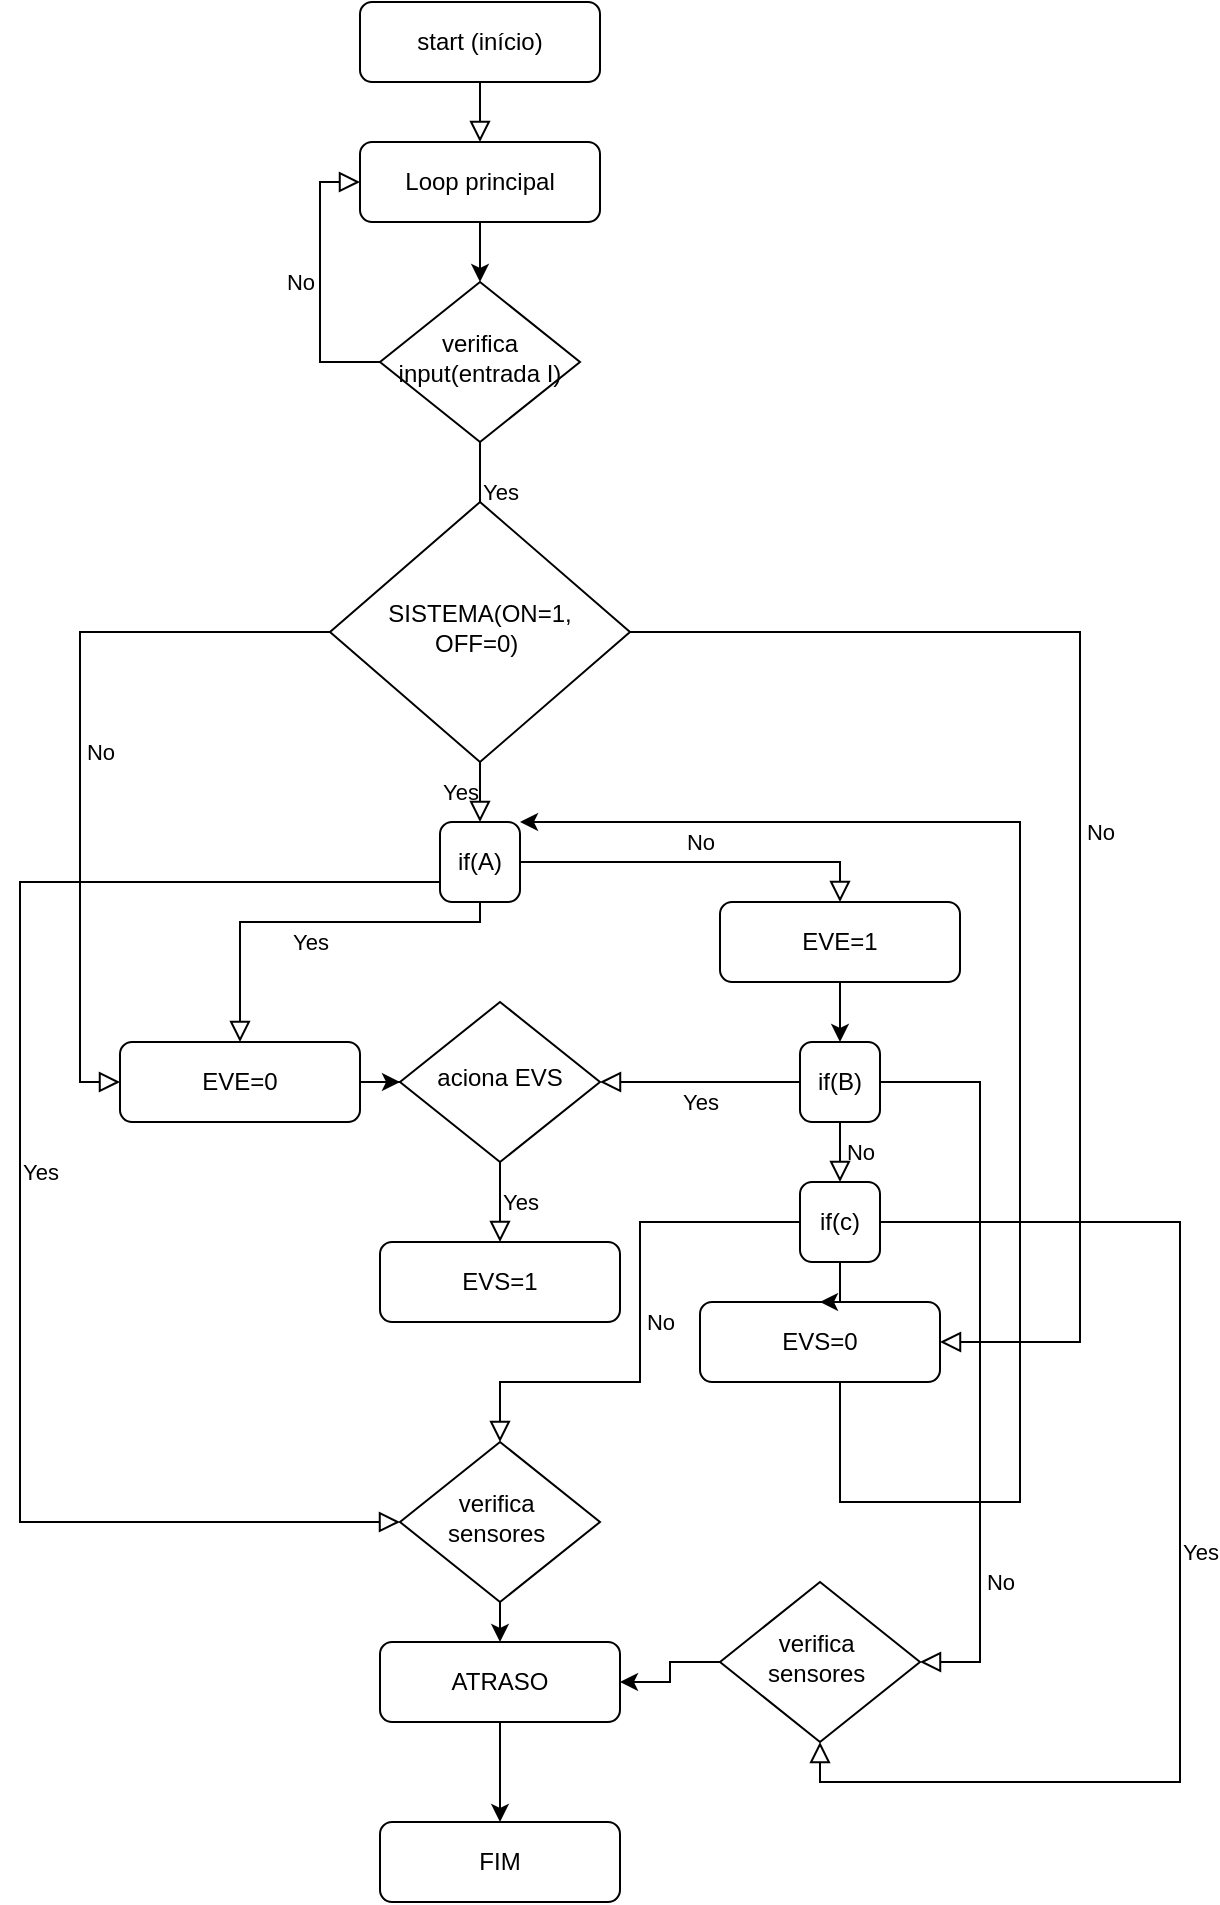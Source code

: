 <mxfile version="21.3.5" type="github">
  <diagram id="C5RBs43oDa-KdzZeNtuy" name="Page-1">
    <mxGraphModel dx="1143" dy="669" grid="1" gridSize="10" guides="1" tooltips="1" connect="1" arrows="1" fold="1" page="1" pageScale="1" pageWidth="827" pageHeight="1169" math="0" shadow="0">
      <root>
        <mxCell id="WIyWlLk6GJQsqaUBKTNV-0" />
        <mxCell id="WIyWlLk6GJQsqaUBKTNV-1" parent="WIyWlLk6GJQsqaUBKTNV-0" />
        <mxCell id="WIyWlLk6GJQsqaUBKTNV-2" value="" style="rounded=0;html=1;jettySize=auto;orthogonalLoop=1;fontSize=11;endArrow=block;endFill=0;endSize=8;strokeWidth=1;shadow=0;labelBackgroundColor=none;edgeStyle=orthogonalEdgeStyle;entryX=0.5;entryY=0;entryDx=0;entryDy=0;" parent="WIyWlLk6GJQsqaUBKTNV-1" source="WIyWlLk6GJQsqaUBKTNV-3" target="DH0XkxnoYu9qTkPFDF3z-0" edge="1">
          <mxGeometry relative="1" as="geometry" />
        </mxCell>
        <mxCell id="WIyWlLk6GJQsqaUBKTNV-3" value="start (início)" style="rounded=1;whiteSpace=wrap;html=1;fontSize=12;glass=0;strokeWidth=1;shadow=0;" parent="WIyWlLk6GJQsqaUBKTNV-1" vertex="1">
          <mxGeometry x="320" y="90" width="120" height="40" as="geometry" />
        </mxCell>
        <mxCell id="WIyWlLk6GJQsqaUBKTNV-5" value="No" style="edgeStyle=orthogonalEdgeStyle;rounded=0;html=1;jettySize=auto;orthogonalLoop=1;fontSize=11;endArrow=block;endFill=0;endSize=8;strokeWidth=1;shadow=0;labelBackgroundColor=none;entryX=0;entryY=0.5;entryDx=0;entryDy=0;" parent="WIyWlLk6GJQsqaUBKTNV-1" source="WIyWlLk6GJQsqaUBKTNV-6" target="DH0XkxnoYu9qTkPFDF3z-0" edge="1">
          <mxGeometry y="10" relative="1" as="geometry">
            <mxPoint as="offset" />
            <Array as="points">
              <mxPoint x="300" y="270" />
              <mxPoint x="300" y="180" />
            </Array>
          </mxGeometry>
        </mxCell>
        <mxCell id="WIyWlLk6GJQsqaUBKTNV-6" value="verifica input(entrada I)" style="rhombus;whiteSpace=wrap;html=1;shadow=0;fontFamily=Helvetica;fontSize=12;align=center;strokeWidth=1;spacing=6;spacingTop=-4;" parent="WIyWlLk6GJQsqaUBKTNV-1" vertex="1">
          <mxGeometry x="330" y="230" width="100" height="80" as="geometry" />
        </mxCell>
        <mxCell id="WIyWlLk6GJQsqaUBKTNV-9" value="Yes" style="edgeStyle=orthogonalEdgeStyle;rounded=0;html=1;jettySize=auto;orthogonalLoop=1;fontSize=11;endArrow=block;endFill=0;endSize=8;strokeWidth=1;shadow=0;labelBackgroundColor=none;entryX=0.5;entryY=0;entryDx=0;entryDy=0;exitX=0.5;exitY=1;exitDx=0;exitDy=0;" parent="WIyWlLk6GJQsqaUBKTNV-1" source="WIyWlLk6GJQsqaUBKTNV-10" target="DH0XkxnoYu9qTkPFDF3z-4" edge="1">
          <mxGeometry y="10" relative="1" as="geometry">
            <mxPoint as="offset" />
            <mxPoint x="540" y="450" as="targetPoint" />
            <Array as="points">
              <mxPoint x="390" y="680" />
              <mxPoint x="390" y="680" />
            </Array>
          </mxGeometry>
        </mxCell>
        <mxCell id="WIyWlLk6GJQsqaUBKTNV-10" value="aciona EVS" style="rhombus;whiteSpace=wrap;html=1;shadow=0;fontFamily=Helvetica;fontSize=12;align=center;strokeWidth=1;spacing=6;spacingTop=-4;" parent="WIyWlLk6GJQsqaUBKTNV-1" vertex="1">
          <mxGeometry x="340" y="590" width="100" height="80" as="geometry" />
        </mxCell>
        <mxCell id="DH0XkxnoYu9qTkPFDF3z-1" style="edgeStyle=orthogonalEdgeStyle;rounded=0;orthogonalLoop=1;jettySize=auto;html=1;exitX=0.5;exitY=1;exitDx=0;exitDy=0;entryX=0.5;entryY=0;entryDx=0;entryDy=0;" edge="1" parent="WIyWlLk6GJQsqaUBKTNV-1" source="DH0XkxnoYu9qTkPFDF3z-0" target="WIyWlLk6GJQsqaUBKTNV-6">
          <mxGeometry relative="1" as="geometry" />
        </mxCell>
        <mxCell id="DH0XkxnoYu9qTkPFDF3z-0" value="Loop principal" style="rounded=1;whiteSpace=wrap;html=1;fontSize=12;glass=0;strokeWidth=1;shadow=0;" vertex="1" parent="WIyWlLk6GJQsqaUBKTNV-1">
          <mxGeometry x="320" y="160" width="120" height="40" as="geometry" />
        </mxCell>
        <mxCell id="DH0XkxnoYu9qTkPFDF3z-2" value="Yes" style="edgeStyle=orthogonalEdgeStyle;rounded=0;html=1;jettySize=auto;orthogonalLoop=1;fontSize=11;endArrow=block;endFill=0;endSize=8;strokeWidth=1;shadow=0;labelBackgroundColor=none;exitX=0.5;exitY=1;exitDx=0;exitDy=0;entryX=0.5;entryY=0;entryDx=0;entryDy=0;" edge="1" parent="WIyWlLk6GJQsqaUBKTNV-1" target="DH0XkxnoYu9qTkPFDF3z-18" source="WIyWlLk6GJQsqaUBKTNV-6">
          <mxGeometry y="10" relative="1" as="geometry">
            <mxPoint as="offset" />
            <mxPoint x="130" y="260" as="sourcePoint" />
            <mxPoint x="510" y="270" as="targetPoint" />
            <Array as="points">
              <mxPoint x="380" y="350" />
              <mxPoint x="380" y="350" />
            </Array>
          </mxGeometry>
        </mxCell>
        <mxCell id="DH0XkxnoYu9qTkPFDF3z-4" value="EVS=1" style="rounded=1;whiteSpace=wrap;html=1;fontSize=12;glass=0;strokeWidth=1;shadow=0;" vertex="1" parent="WIyWlLk6GJQsqaUBKTNV-1">
          <mxGeometry x="330" y="710" width="120" height="40" as="geometry" />
        </mxCell>
        <mxCell id="DH0XkxnoYu9qTkPFDF3z-43" style="edgeStyle=orthogonalEdgeStyle;rounded=0;orthogonalLoop=1;jettySize=auto;html=1;exitX=0.5;exitY=1;exitDx=0;exitDy=0;entryX=0.5;entryY=0;entryDx=0;entryDy=0;" edge="1" parent="WIyWlLk6GJQsqaUBKTNV-1" source="DH0XkxnoYu9qTkPFDF3z-67" target="DH0XkxnoYu9qTkPFDF3z-8">
          <mxGeometry relative="1" as="geometry">
            <mxPoint x="360" y="860" as="sourcePoint" />
          </mxGeometry>
        </mxCell>
        <mxCell id="DH0XkxnoYu9qTkPFDF3z-44" style="edgeStyle=orthogonalEdgeStyle;rounded=0;orthogonalLoop=1;jettySize=auto;html=1;exitX=0.5;exitY=1;exitDx=0;exitDy=0;entryX=0.5;entryY=0;entryDx=0;entryDy=0;" edge="1" parent="WIyWlLk6GJQsqaUBKTNV-1" source="DH0XkxnoYu9qTkPFDF3z-8" target="DH0XkxnoYu9qTkPFDF3z-9">
          <mxGeometry relative="1" as="geometry" />
        </mxCell>
        <mxCell id="DH0XkxnoYu9qTkPFDF3z-8" value="ATRASO&lt;br&gt;" style="rounded=1;whiteSpace=wrap;html=1;fontSize=12;glass=0;strokeWidth=1;shadow=0;" vertex="1" parent="WIyWlLk6GJQsqaUBKTNV-1">
          <mxGeometry x="330" y="910" width="120" height="40" as="geometry" />
        </mxCell>
        <mxCell id="DH0XkxnoYu9qTkPFDF3z-9" value="FIM" style="rounded=1;whiteSpace=wrap;html=1;fontSize=12;glass=0;strokeWidth=1;shadow=0;" vertex="1" parent="WIyWlLk6GJQsqaUBKTNV-1">
          <mxGeometry x="330" y="1000" width="120" height="40" as="geometry" />
        </mxCell>
        <mxCell id="DH0XkxnoYu9qTkPFDF3z-18" value="SISTEMA(ON=1, OFF=0)&amp;nbsp;" style="rhombus;whiteSpace=wrap;html=1;shadow=0;fontFamily=Helvetica;fontSize=12;align=center;strokeWidth=1;spacing=6;spacingTop=-4;" vertex="1" parent="WIyWlLk6GJQsqaUBKTNV-1">
          <mxGeometry x="305" y="340" width="150" height="130" as="geometry" />
        </mxCell>
        <mxCell id="DH0XkxnoYu9qTkPFDF3z-19" value="if(A)" style="rounded=1;whiteSpace=wrap;html=1;fontSize=12;glass=0;strokeWidth=1;shadow=0;" vertex="1" parent="WIyWlLk6GJQsqaUBKTNV-1">
          <mxGeometry x="360" y="500" width="40" height="40" as="geometry" />
        </mxCell>
        <mxCell id="DH0XkxnoYu9qTkPFDF3z-20" value="if(B)" style="rounded=1;whiteSpace=wrap;html=1;fontSize=12;glass=0;strokeWidth=1;shadow=0;" vertex="1" parent="WIyWlLk6GJQsqaUBKTNV-1">
          <mxGeometry x="540" y="610" width="40" height="40" as="geometry" />
        </mxCell>
        <mxCell id="DH0XkxnoYu9qTkPFDF3z-26" value="Yes" style="edgeStyle=orthogonalEdgeStyle;rounded=0;html=1;jettySize=auto;orthogonalLoop=1;fontSize=11;endArrow=block;endFill=0;endSize=8;strokeWidth=1;shadow=0;labelBackgroundColor=none;exitX=0.5;exitY=1;exitDx=0;exitDy=0;entryX=0.5;entryY=0;entryDx=0;entryDy=0;" edge="1" parent="WIyWlLk6GJQsqaUBKTNV-1" source="DH0XkxnoYu9qTkPFDF3z-19" target="DH0XkxnoYu9qTkPFDF3z-49">
          <mxGeometry y="10" relative="1" as="geometry">
            <mxPoint as="offset" />
            <mxPoint x="270" y="480" as="sourcePoint" />
            <mxPoint x="210" y="620" as="targetPoint" />
            <Array as="points">
              <mxPoint x="380" y="550" />
              <mxPoint x="260" y="550" />
            </Array>
          </mxGeometry>
        </mxCell>
        <mxCell id="DH0XkxnoYu9qTkPFDF3z-27" value="No" style="edgeStyle=orthogonalEdgeStyle;rounded=0;html=1;jettySize=auto;orthogonalLoop=1;fontSize=11;endArrow=block;endFill=0;endSize=8;strokeWidth=1;shadow=0;labelBackgroundColor=none;entryX=0.5;entryY=0;entryDx=0;entryDy=0;exitX=1;exitY=0.5;exitDx=0;exitDy=0;" edge="1" parent="WIyWlLk6GJQsqaUBKTNV-1" source="DH0XkxnoYu9qTkPFDF3z-19" target="DH0XkxnoYu9qTkPFDF3z-64">
          <mxGeometry y="10" relative="1" as="geometry">
            <mxPoint as="offset" />
            <mxPoint x="510" y="430" as="sourcePoint" />
            <mxPoint x="110" y="480" as="targetPoint" />
            <Array as="points">
              <mxPoint x="560" y="520" />
            </Array>
          </mxGeometry>
        </mxCell>
        <mxCell id="DH0XkxnoYu9qTkPFDF3z-28" value="Yes" style="edgeStyle=orthogonalEdgeStyle;rounded=0;html=1;jettySize=auto;orthogonalLoop=1;fontSize=11;endArrow=block;endFill=0;endSize=8;strokeWidth=1;shadow=0;labelBackgroundColor=none;exitX=0;exitY=0.5;exitDx=0;exitDy=0;entryX=1;entryY=0.5;entryDx=0;entryDy=0;" edge="1" parent="WIyWlLk6GJQsqaUBKTNV-1" source="DH0XkxnoYu9qTkPFDF3z-20" target="WIyWlLk6GJQsqaUBKTNV-10">
          <mxGeometry y="10" relative="1" as="geometry">
            <mxPoint as="offset" />
            <mxPoint x="500" y="390" as="sourcePoint" />
            <mxPoint x="600" y="420" as="targetPoint" />
            <Array as="points">
              <mxPoint x="480" y="630" />
              <mxPoint x="480" y="630" />
            </Array>
          </mxGeometry>
        </mxCell>
        <mxCell id="DH0XkxnoYu9qTkPFDF3z-29" value="No" style="edgeStyle=orthogonalEdgeStyle;rounded=0;html=1;jettySize=auto;orthogonalLoop=1;fontSize=11;endArrow=block;endFill=0;endSize=8;strokeWidth=1;shadow=0;labelBackgroundColor=none;exitX=0.5;exitY=1;exitDx=0;exitDy=0;entryX=0.5;entryY=0;entryDx=0;entryDy=0;" edge="1" parent="WIyWlLk6GJQsqaUBKTNV-1" source="DH0XkxnoYu9qTkPFDF3z-20" target="DH0XkxnoYu9qTkPFDF3z-69">
          <mxGeometry y="10" relative="1" as="geometry">
            <mxPoint as="offset" />
            <mxPoint x="650" y="330" as="sourcePoint" />
            <mxPoint x="560" y="680" as="targetPoint" />
            <Array as="points" />
          </mxGeometry>
        </mxCell>
        <mxCell id="DH0XkxnoYu9qTkPFDF3z-60" style="edgeStyle=orthogonalEdgeStyle;rounded=0;orthogonalLoop=1;jettySize=auto;html=1;entryX=1;entryY=0;entryDx=0;entryDy=0;exitX=0.5;exitY=1;exitDx=0;exitDy=0;" edge="1" parent="WIyWlLk6GJQsqaUBKTNV-1" source="DH0XkxnoYu9qTkPFDF3z-34" target="DH0XkxnoYu9qTkPFDF3z-19">
          <mxGeometry relative="1" as="geometry">
            <mxPoint x="640" y="600" as="targetPoint" />
            <Array as="points">
              <mxPoint x="560" y="840" />
              <mxPoint x="650" y="840" />
              <mxPoint x="650" y="500" />
            </Array>
          </mxGeometry>
        </mxCell>
        <mxCell id="DH0XkxnoYu9qTkPFDF3z-34" value="EVS=0" style="rounded=1;whiteSpace=wrap;html=1;fontSize=12;glass=0;strokeWidth=1;shadow=0;" vertex="1" parent="WIyWlLk6GJQsqaUBKTNV-1">
          <mxGeometry x="490" y="740" width="120" height="40" as="geometry" />
        </mxCell>
        <mxCell id="DH0XkxnoYu9qTkPFDF3z-58" style="edgeStyle=orthogonalEdgeStyle;rounded=0;orthogonalLoop=1;jettySize=auto;html=1;entryX=0;entryY=0.5;entryDx=0;entryDy=0;" edge="1" parent="WIyWlLk6GJQsqaUBKTNV-1" source="DH0XkxnoYu9qTkPFDF3z-49" target="WIyWlLk6GJQsqaUBKTNV-10">
          <mxGeometry relative="1" as="geometry" />
        </mxCell>
        <mxCell id="DH0XkxnoYu9qTkPFDF3z-49" value="EVE=0" style="rounded=1;whiteSpace=wrap;html=1;fontSize=12;glass=0;strokeWidth=1;shadow=0;" vertex="1" parent="WIyWlLk6GJQsqaUBKTNV-1">
          <mxGeometry x="200" y="610" width="120" height="40" as="geometry" />
        </mxCell>
        <mxCell id="DH0XkxnoYu9qTkPFDF3z-61" value="Yes" style="edgeStyle=orthogonalEdgeStyle;rounded=0;html=1;jettySize=auto;orthogonalLoop=1;fontSize=11;endArrow=block;endFill=0;endSize=8;strokeWidth=1;shadow=0;labelBackgroundColor=none;entryX=0.5;entryY=0;entryDx=0;entryDy=0;" edge="1" parent="WIyWlLk6GJQsqaUBKTNV-1" source="DH0XkxnoYu9qTkPFDF3z-18" target="DH0XkxnoYu9qTkPFDF3z-19">
          <mxGeometry y="10" relative="1" as="geometry">
            <mxPoint as="offset" />
            <mxPoint x="440" y="280" as="sourcePoint" />
            <mxPoint x="490" y="255" as="targetPoint" />
          </mxGeometry>
        </mxCell>
        <mxCell id="DH0XkxnoYu9qTkPFDF3z-62" value="No" style="edgeStyle=orthogonalEdgeStyle;rounded=0;html=1;jettySize=auto;orthogonalLoop=1;fontSize=11;endArrow=block;endFill=0;endSize=8;strokeWidth=1;shadow=0;labelBackgroundColor=none;entryX=0;entryY=0.5;entryDx=0;entryDy=0;exitX=0;exitY=0.5;exitDx=0;exitDy=0;" edge="1" parent="WIyWlLk6GJQsqaUBKTNV-1" source="DH0XkxnoYu9qTkPFDF3z-18" target="DH0XkxnoYu9qTkPFDF3z-49">
          <mxGeometry y="10" relative="1" as="geometry">
            <mxPoint as="offset" />
            <mxPoint x="585" y="370" as="sourcePoint" />
            <mxPoint x="740" y="380" as="targetPoint" />
          </mxGeometry>
        </mxCell>
        <mxCell id="DH0XkxnoYu9qTkPFDF3z-63" value="No" style="edgeStyle=orthogonalEdgeStyle;rounded=0;html=1;jettySize=auto;orthogonalLoop=1;fontSize=11;endArrow=block;endFill=0;endSize=8;strokeWidth=1;shadow=0;labelBackgroundColor=none;entryX=1;entryY=0.5;entryDx=0;entryDy=0;exitX=1;exitY=0.5;exitDx=0;exitDy=0;" edge="1" parent="WIyWlLk6GJQsqaUBKTNV-1" source="DH0XkxnoYu9qTkPFDF3z-18" target="DH0XkxnoYu9qTkPFDF3z-34">
          <mxGeometry y="10" relative="1" as="geometry">
            <mxPoint as="offset" />
            <mxPoint x="315" y="415" as="sourcePoint" />
            <mxPoint x="180" y="620" as="targetPoint" />
            <Array as="points">
              <mxPoint x="680" y="405" />
              <mxPoint x="680" y="760" />
            </Array>
          </mxGeometry>
        </mxCell>
        <mxCell id="DH0XkxnoYu9qTkPFDF3z-66" style="edgeStyle=orthogonalEdgeStyle;rounded=0;orthogonalLoop=1;jettySize=auto;html=1;entryX=0.5;entryY=0;entryDx=0;entryDy=0;" edge="1" parent="WIyWlLk6GJQsqaUBKTNV-1" source="DH0XkxnoYu9qTkPFDF3z-64" target="DH0XkxnoYu9qTkPFDF3z-20">
          <mxGeometry relative="1" as="geometry" />
        </mxCell>
        <mxCell id="DH0XkxnoYu9qTkPFDF3z-64" value="EVE=1" style="rounded=1;whiteSpace=wrap;html=1;fontSize=12;glass=0;strokeWidth=1;shadow=0;" vertex="1" parent="WIyWlLk6GJQsqaUBKTNV-1">
          <mxGeometry x="500" y="540" width="120" height="40" as="geometry" />
        </mxCell>
        <mxCell id="DH0XkxnoYu9qTkPFDF3z-67" value="verifica&amp;nbsp; sensores&amp;nbsp;" style="rhombus;whiteSpace=wrap;html=1;shadow=0;fontFamily=Helvetica;fontSize=12;align=center;strokeWidth=1;spacing=6;spacingTop=-4;" vertex="1" parent="WIyWlLk6GJQsqaUBKTNV-1">
          <mxGeometry x="340" y="810" width="100" height="80" as="geometry" />
        </mxCell>
        <mxCell id="DH0XkxnoYu9qTkPFDF3z-71" style="edgeStyle=orthogonalEdgeStyle;rounded=0;orthogonalLoop=1;jettySize=auto;html=1;entryX=0.5;entryY=0;entryDx=0;entryDy=0;" edge="1" parent="WIyWlLk6GJQsqaUBKTNV-1" source="DH0XkxnoYu9qTkPFDF3z-69" target="DH0XkxnoYu9qTkPFDF3z-34">
          <mxGeometry relative="1" as="geometry" />
        </mxCell>
        <mxCell id="DH0XkxnoYu9qTkPFDF3z-69" value="if(c)" style="rounded=1;whiteSpace=wrap;html=1;fontSize=12;glass=0;strokeWidth=1;shadow=0;" vertex="1" parent="WIyWlLk6GJQsqaUBKTNV-1">
          <mxGeometry x="540" y="680" width="40" height="40" as="geometry" />
        </mxCell>
        <mxCell id="DH0XkxnoYu9qTkPFDF3z-74" value="Yes" style="edgeStyle=orthogonalEdgeStyle;rounded=0;html=1;jettySize=auto;orthogonalLoop=1;fontSize=11;endArrow=block;endFill=0;endSize=8;strokeWidth=1;shadow=0;labelBackgroundColor=none;exitX=0;exitY=0.5;exitDx=0;exitDy=0;entryX=0;entryY=0.5;entryDx=0;entryDy=0;" edge="1" parent="WIyWlLk6GJQsqaUBKTNV-1" source="DH0XkxnoYu9qTkPFDF3z-19" target="DH0XkxnoYu9qTkPFDF3z-67">
          <mxGeometry y="10" relative="1" as="geometry">
            <mxPoint as="offset" />
            <mxPoint x="370" y="530" as="sourcePoint" />
            <mxPoint x="240" y="645" as="targetPoint" />
            <Array as="points">
              <mxPoint x="360" y="530" />
              <mxPoint x="150" y="530" />
              <mxPoint x="150" y="850" />
            </Array>
          </mxGeometry>
        </mxCell>
        <mxCell id="DH0XkxnoYu9qTkPFDF3z-75" value="No" style="edgeStyle=orthogonalEdgeStyle;rounded=0;html=1;jettySize=auto;orthogonalLoop=1;fontSize=11;endArrow=block;endFill=0;endSize=8;strokeWidth=1;shadow=0;labelBackgroundColor=none;exitX=0;exitY=0.5;exitDx=0;exitDy=0;entryX=0.5;entryY=0;entryDx=0;entryDy=0;" edge="1" parent="WIyWlLk6GJQsqaUBKTNV-1" source="DH0XkxnoYu9qTkPFDF3z-69" target="DH0XkxnoYu9qTkPFDF3z-67">
          <mxGeometry y="10" relative="1" as="geometry">
            <mxPoint as="offset" />
            <mxPoint x="570" y="660" as="sourcePoint" />
            <mxPoint x="570" y="690" as="targetPoint" />
            <Array as="points">
              <mxPoint x="460" y="700" />
              <mxPoint x="460" y="780" />
              <mxPoint x="390" y="780" />
            </Array>
          </mxGeometry>
        </mxCell>
        <mxCell id="DH0XkxnoYu9qTkPFDF3z-79" style="edgeStyle=orthogonalEdgeStyle;rounded=0;orthogonalLoop=1;jettySize=auto;html=1;entryX=1;entryY=0.5;entryDx=0;entryDy=0;" edge="1" parent="WIyWlLk6GJQsqaUBKTNV-1" source="DH0XkxnoYu9qTkPFDF3z-78" target="DH0XkxnoYu9qTkPFDF3z-8">
          <mxGeometry relative="1" as="geometry" />
        </mxCell>
        <mxCell id="DH0XkxnoYu9qTkPFDF3z-78" value="verifica&amp;nbsp; sensores&amp;nbsp;" style="rhombus;whiteSpace=wrap;html=1;shadow=0;fontFamily=Helvetica;fontSize=12;align=center;strokeWidth=1;spacing=6;spacingTop=-4;" vertex="1" parent="WIyWlLk6GJQsqaUBKTNV-1">
          <mxGeometry x="500" y="880" width="100" height="80" as="geometry" />
        </mxCell>
        <mxCell id="DH0XkxnoYu9qTkPFDF3z-81" value="No" style="edgeStyle=orthogonalEdgeStyle;rounded=0;html=1;jettySize=auto;orthogonalLoop=1;fontSize=11;endArrow=block;endFill=0;endSize=8;strokeWidth=1;shadow=0;labelBackgroundColor=none;exitX=1;exitY=0.5;exitDx=0;exitDy=0;entryX=1;entryY=0.5;entryDx=0;entryDy=0;" edge="1" parent="WIyWlLk6GJQsqaUBKTNV-1" source="DH0XkxnoYu9qTkPFDF3z-20" target="DH0XkxnoYu9qTkPFDF3z-78">
          <mxGeometry x="0.622" y="10" relative="1" as="geometry">
            <mxPoint as="offset" />
            <mxPoint x="570" y="660" as="sourcePoint" />
            <mxPoint x="570" y="690" as="targetPoint" />
            <Array as="points">
              <mxPoint x="630" y="630" />
              <mxPoint x="630" y="920" />
            </Array>
          </mxGeometry>
        </mxCell>
        <mxCell id="DH0XkxnoYu9qTkPFDF3z-82" value="Yes" style="edgeStyle=orthogonalEdgeStyle;rounded=0;html=1;jettySize=auto;orthogonalLoop=1;fontSize=11;endArrow=block;endFill=0;endSize=8;strokeWidth=1;shadow=0;labelBackgroundColor=none;exitX=1;exitY=0.5;exitDx=0;exitDy=0;entryX=0.5;entryY=1;entryDx=0;entryDy=0;" edge="1" parent="WIyWlLk6GJQsqaUBKTNV-1" source="DH0XkxnoYu9qTkPFDF3z-69" target="DH0XkxnoYu9qTkPFDF3z-78">
          <mxGeometry y="10" relative="1" as="geometry">
            <mxPoint as="offset" />
            <mxPoint x="550" y="640" as="sourcePoint" />
            <mxPoint x="450" y="640" as="targetPoint" />
            <Array as="points">
              <mxPoint x="730" y="700" />
              <mxPoint x="730" y="980" />
              <mxPoint x="550" y="980" />
            </Array>
          </mxGeometry>
        </mxCell>
      </root>
    </mxGraphModel>
  </diagram>
</mxfile>
